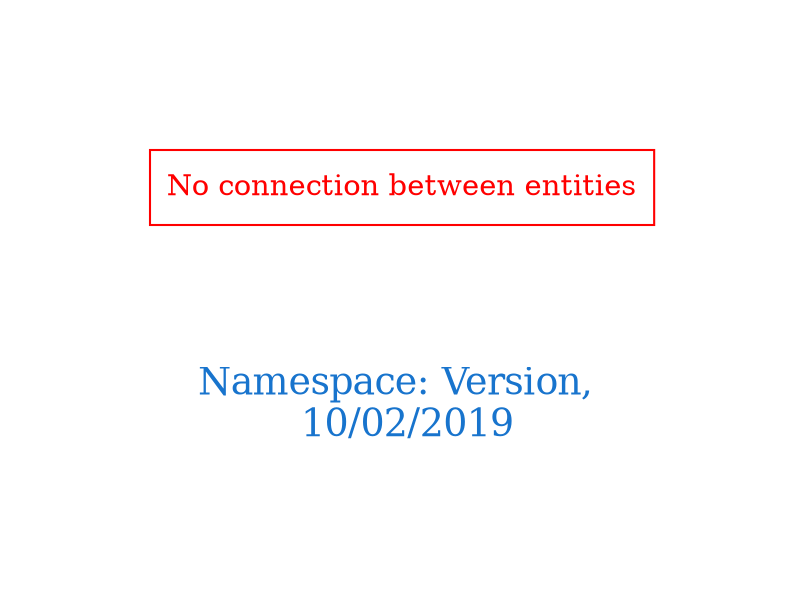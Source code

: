 digraph OGIT_ontology {
 graph [ rankdir= LR,pad=1 
fontsize = 18,
fontcolor= dodgerblue3,label = "\n\n\nNamespace: Version, \n 10/02/2019"];
node[shape=polygon];
edge [  color="gray81"];

"No connection between entities" [fontcolor = "red",color="red", shape="polygon"]
}
